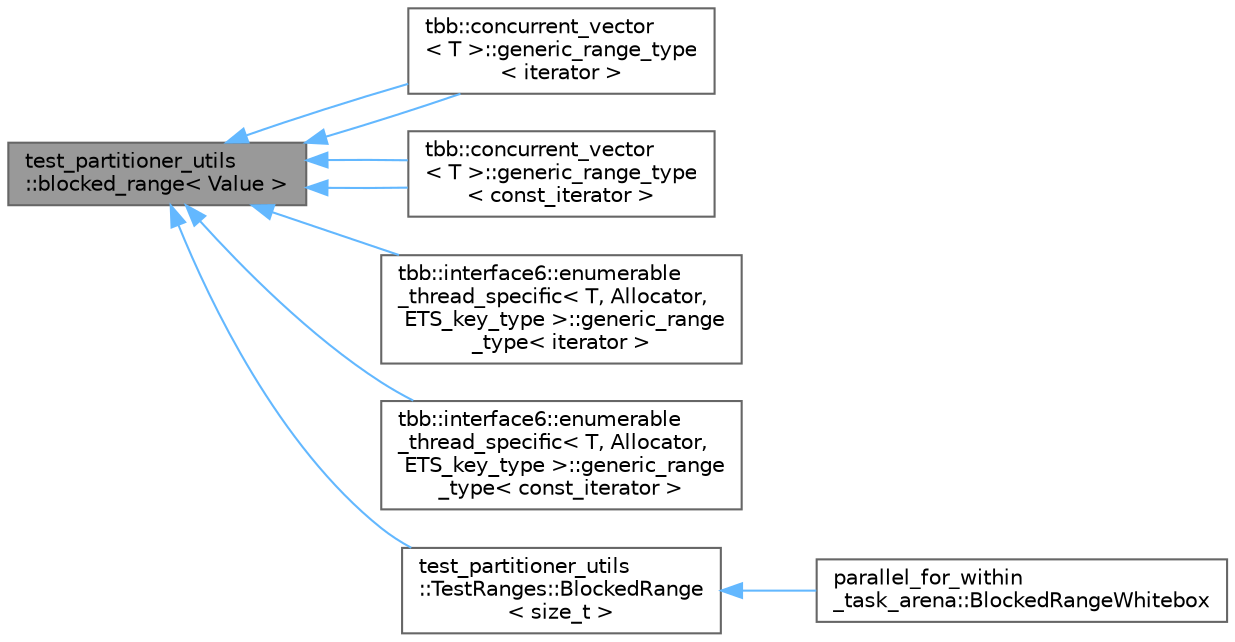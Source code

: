 digraph "test_partitioner_utils::blocked_range&lt; Value &gt;"
{
 // LATEX_PDF_SIZE
  bgcolor="transparent";
  edge [fontname=Helvetica,fontsize=10,labelfontname=Helvetica,labelfontsize=10];
  node [fontname=Helvetica,fontsize=10,shape=box,height=0.2,width=0.4];
  rankdir="LR";
  Node1 [id="Node000001",label="test_partitioner_utils\l::blocked_range\< Value \>",height=0.2,width=0.4,color="gray40", fillcolor="grey60", style="filled", fontcolor="black",tooltip="A range over which to iterate."];
  Node1 -> Node2 [id="edge9_Node000001_Node000002",dir="back",color="steelblue1",style="solid",tooltip=" "];
  Node2 [id="Node000002",label="tbb::concurrent_vector\l\< T \>::generic_range_type\l\< iterator \>",height=0.2,width=0.4,color="gray40", fillcolor="white", style="filled",URL="$classtbb_1_1concurrent__vector_1_1generic__range__type.html",tooltip=" "];
  Node1 -> Node3 [id="edge10_Node000001_Node000003",dir="back",color="steelblue1",style="solid",tooltip=" "];
  Node3 [id="Node000003",label="tbb::concurrent_vector\l\< T \>::generic_range_type\l\< const_iterator \>",height=0.2,width=0.4,color="gray40", fillcolor="white", style="filled",URL="$classtbb_1_1concurrent__vector_1_1generic__range__type.html",tooltip=" "];
  Node1 -> Node2 [id="edge11_Node000001_Node000002",dir="back",color="steelblue1",style="solid",tooltip=" "];
  Node1 -> Node3 [id="edge12_Node000001_Node000003",dir="back",color="steelblue1",style="solid",tooltip=" "];
  Node1 -> Node4 [id="edge13_Node000001_Node000004",dir="back",color="steelblue1",style="solid",tooltip=" "];
  Node4 [id="Node000004",label="tbb::interface6::enumerable\l_thread_specific\< T, Allocator,\l ETS_key_type \>::generic_range\l_type\< iterator \>",height=0.2,width=0.4,color="gray40", fillcolor="white", style="filled",URL="$classtbb_1_1interface6_1_1enumerable__thread__specific_1_1generic__range__type.html",tooltip=" "];
  Node1 -> Node5 [id="edge14_Node000001_Node000005",dir="back",color="steelblue1",style="solid",tooltip=" "];
  Node5 [id="Node000005",label="tbb::interface6::enumerable\l_thread_specific\< T, Allocator,\l ETS_key_type \>::generic_range\l_type\< const_iterator \>",height=0.2,width=0.4,color="gray40", fillcolor="white", style="filled",URL="$classtbb_1_1interface6_1_1enumerable__thread__specific_1_1generic__range__type.html",tooltip=" "];
  Node1 -> Node6 [id="edge15_Node000001_Node000006",dir="back",color="steelblue1",style="solid",tooltip=" "];
  Node6 [id="Node000006",label="test_partitioner_utils\l::TestRanges::BlockedRange\l\< size_t \>",height=0.2,width=0.4,color="gray40", fillcolor="white", style="filled",URL="$classtest__partitioner__utils_1_1_test_ranges_1_1_blocked_range.html",tooltip=" "];
  Node6 -> Node7 [id="edge16_Node000006_Node000007",dir="back",color="steelblue1",style="solid",tooltip=" "];
  Node7 [id="Node000007",label="parallel_for_within\l_task_arena::BlockedRangeWhitebox",height=0.2,width=0.4,color="gray40", fillcolor="white", style="filled",URL="$classparallel__for__within__task__arena_1_1_blocked_range_whitebox.html",tooltip=" "];
}
